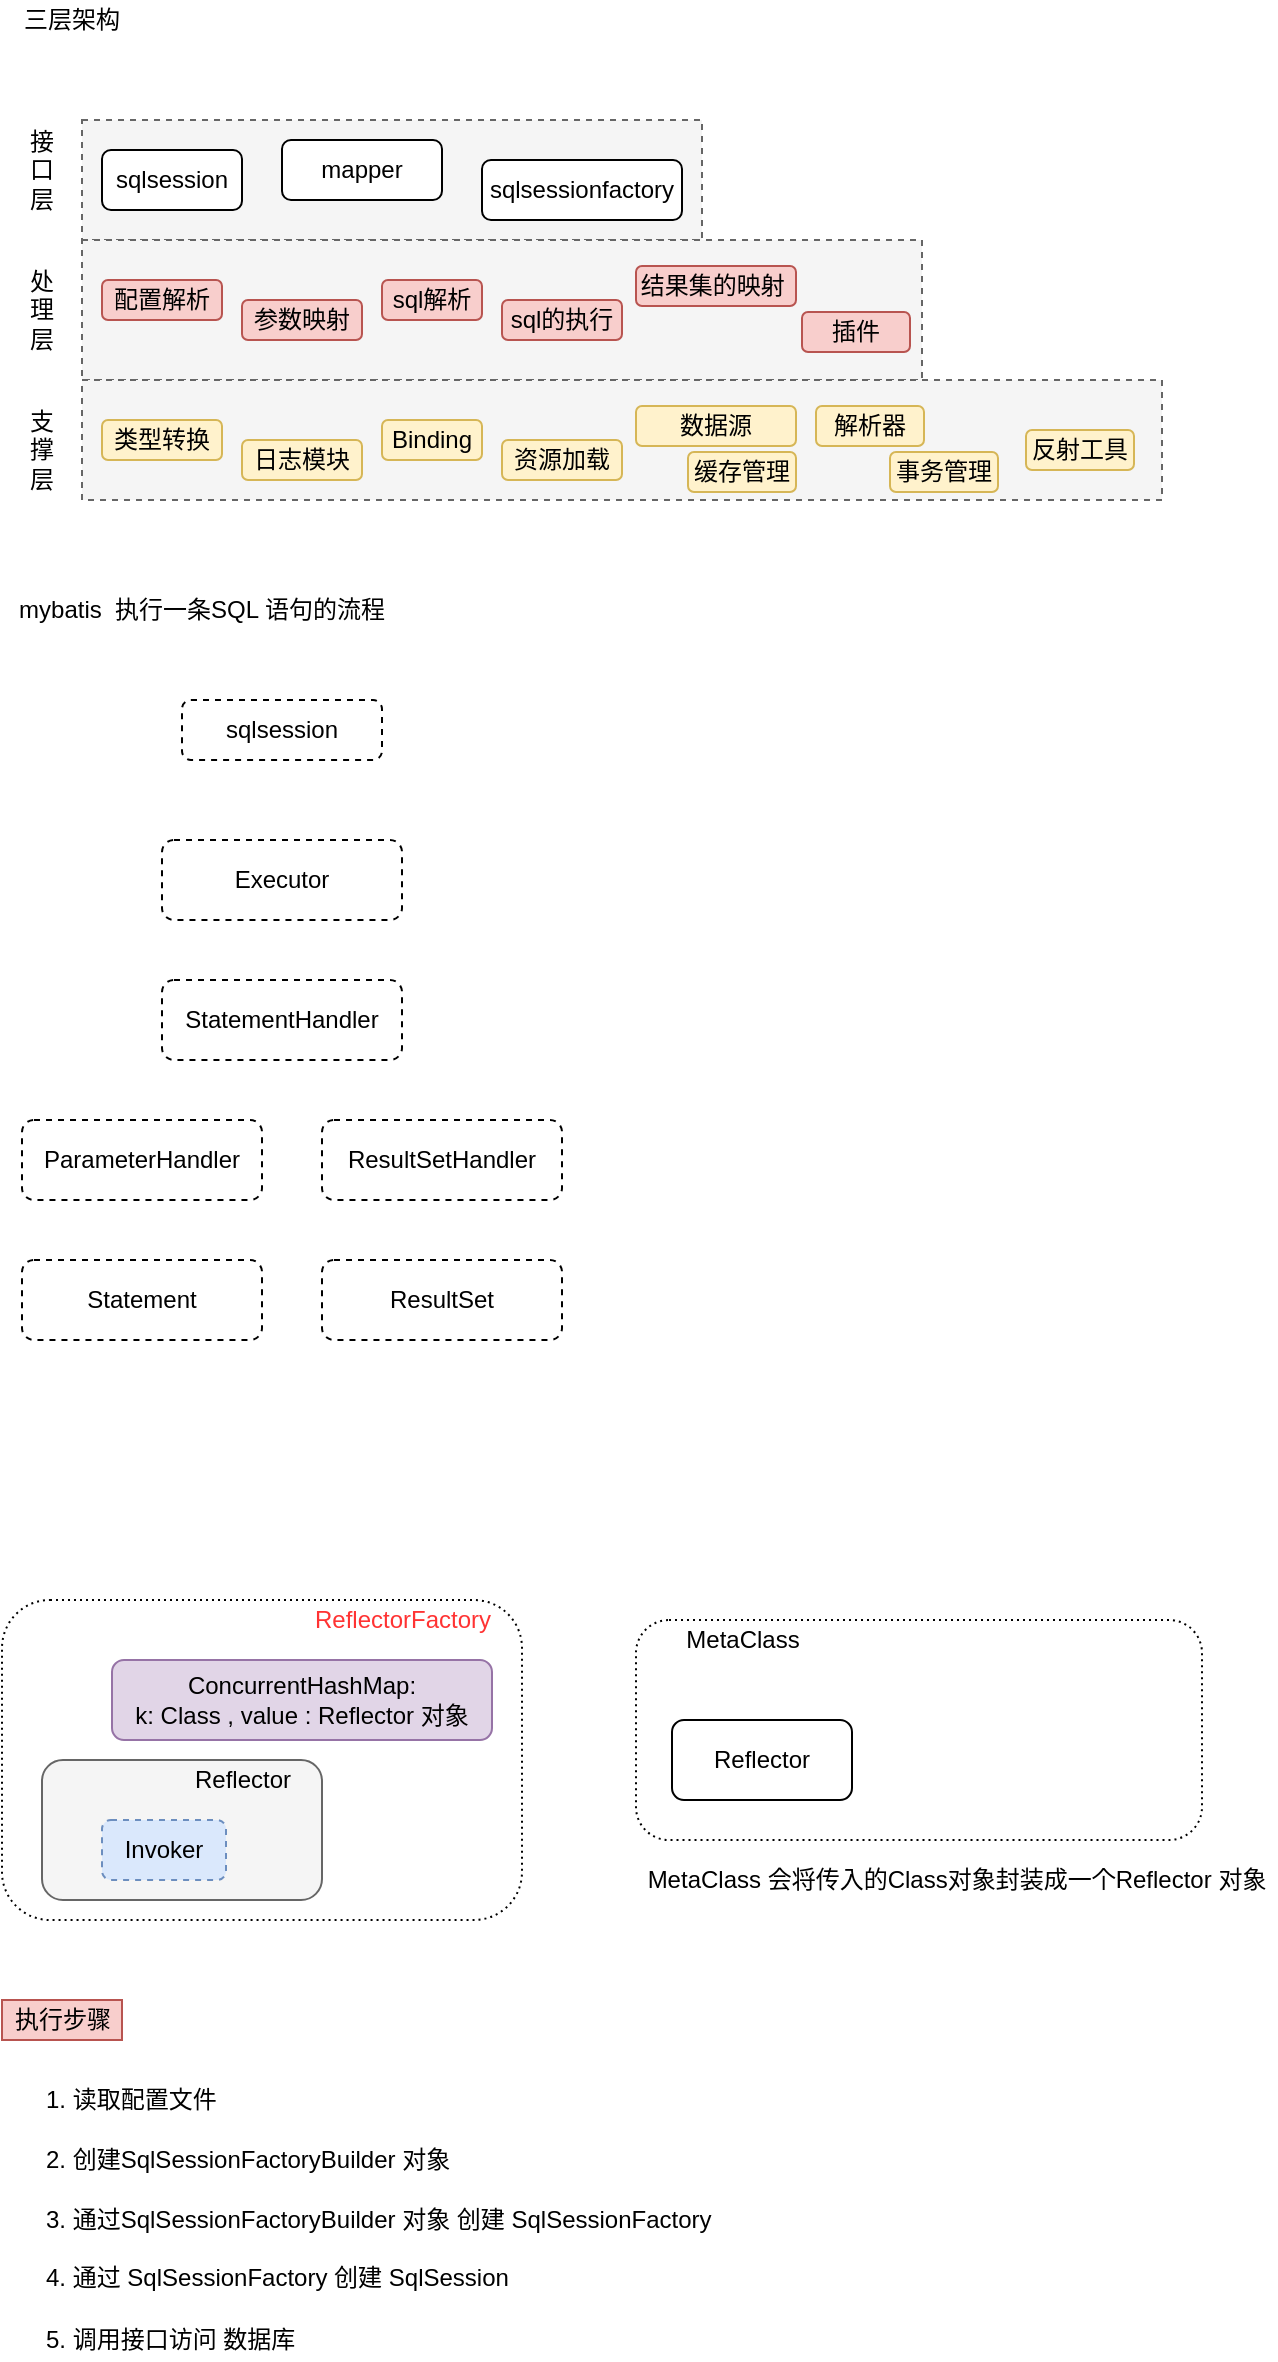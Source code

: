 <mxfile version="14.7.5" type="github" pages="2">
  <diagram id="_C_IYXRYWDwCl6F7tw9B" name="第 1 页">
    <mxGraphModel dx="866" dy="522" grid="1" gridSize="10" guides="1" tooltips="1" connect="1" arrows="1" fold="1" page="1" pageScale="1" pageWidth="827" pageHeight="1169" math="0" shadow="0">
      <root>
        <mxCell id="0" />
        <mxCell id="1" parent="0" />
        <mxCell id="7rxP7pzXrHZdhUXxClqP-44" value="" style="rounded=1;whiteSpace=wrap;html=1;dashed=1;dashPattern=1 2;" parent="1" vertex="1">
          <mxGeometry x="40" y="840" width="260" height="160" as="geometry" />
        </mxCell>
        <mxCell id="7rxP7pzXrHZdhUXxClqP-1" value="三层架构" style="text;html=1;strokeColor=none;fillColor=none;align=center;verticalAlign=middle;whiteSpace=wrap;rounded=0;" parent="1" vertex="1">
          <mxGeometry x="40" y="40" width="70" height="20" as="geometry" />
        </mxCell>
        <mxCell id="7rxP7pzXrHZdhUXxClqP-2" value="" style="rounded=0;whiteSpace=wrap;html=1;dashed=1;fillColor=#f5f5f5;strokeColor=#666666;fontColor=#333333;" parent="1" vertex="1">
          <mxGeometry x="80" y="100" width="310" height="60" as="geometry" />
        </mxCell>
        <mxCell id="7rxP7pzXrHZdhUXxClqP-3" value="sqlsession" style="rounded=1;whiteSpace=wrap;html=1;" parent="1" vertex="1">
          <mxGeometry x="90" y="115" width="70" height="30" as="geometry" />
        </mxCell>
        <mxCell id="7rxP7pzXrHZdhUXxClqP-5" value="接口层" style="text;html=1;strokeColor=none;fillColor=none;align=center;verticalAlign=middle;whiteSpace=wrap;rounded=0;" parent="1" vertex="1">
          <mxGeometry x="50" y="100" width="20" height="50" as="geometry" />
        </mxCell>
        <mxCell id="7rxP7pzXrHZdhUXxClqP-6" value="mapper" style="rounded=1;whiteSpace=wrap;html=1;" parent="1" vertex="1">
          <mxGeometry x="180" y="110" width="80" height="30" as="geometry" />
        </mxCell>
        <mxCell id="7rxP7pzXrHZdhUXxClqP-7" value="sqlsessionfactory" style="rounded=1;whiteSpace=wrap;html=1;" parent="1" vertex="1">
          <mxGeometry x="280" y="120" width="100" height="30" as="geometry" />
        </mxCell>
        <mxCell id="7rxP7pzXrHZdhUXxClqP-8" value="" style="rounded=0;whiteSpace=wrap;html=1;dashed=1;fillColor=#f5f5f5;strokeColor=#666666;fontColor=#333333;" parent="1" vertex="1">
          <mxGeometry x="80" y="160" width="420" height="70" as="geometry" />
        </mxCell>
        <mxCell id="7rxP7pzXrHZdhUXxClqP-9" value="配置解析" style="rounded=1;whiteSpace=wrap;html=1;fillColor=#f8cecc;strokeColor=#b85450;" parent="1" vertex="1">
          <mxGeometry x="90" y="180" width="60" height="20" as="geometry" />
        </mxCell>
        <mxCell id="7rxP7pzXrHZdhUXxClqP-10" value="参数映射" style="rounded=1;whiteSpace=wrap;html=1;fillColor=#f8cecc;strokeColor=#b85450;" parent="1" vertex="1">
          <mxGeometry x="160" y="190" width="60" height="20" as="geometry" />
        </mxCell>
        <mxCell id="7rxP7pzXrHZdhUXxClqP-11" value="sql解析" style="rounded=1;whiteSpace=wrap;html=1;fillColor=#f8cecc;strokeColor=#b85450;" parent="1" vertex="1">
          <mxGeometry x="230" y="180" width="50" height="20" as="geometry" />
        </mxCell>
        <mxCell id="7rxP7pzXrHZdhUXxClqP-12" value="处理层" style="text;html=1;strokeColor=none;fillColor=none;align=center;verticalAlign=middle;whiteSpace=wrap;rounded=0;" parent="1" vertex="1">
          <mxGeometry x="50" y="170" width="20" height="50" as="geometry" />
        </mxCell>
        <mxCell id="7rxP7pzXrHZdhUXxClqP-13" value="sql的执行" style="rounded=1;whiteSpace=wrap;html=1;fillColor=#f8cecc;strokeColor=#b85450;" parent="1" vertex="1">
          <mxGeometry x="290" y="190" width="60" height="20" as="geometry" />
        </mxCell>
        <mxCell id="7rxP7pzXrHZdhUXxClqP-14" value="结果集的映射&amp;nbsp;" style="rounded=1;whiteSpace=wrap;html=1;fillColor=#f8cecc;strokeColor=#b85450;" parent="1" vertex="1">
          <mxGeometry x="357" y="173" width="80" height="20" as="geometry" />
        </mxCell>
        <mxCell id="7rxP7pzXrHZdhUXxClqP-15" value="插件" style="rounded=1;whiteSpace=wrap;html=1;fillColor=#f8cecc;strokeColor=#b85450;" parent="1" vertex="1">
          <mxGeometry x="440" y="196" width="54" height="20" as="geometry" />
        </mxCell>
        <mxCell id="7rxP7pzXrHZdhUXxClqP-18" value="" style="rounded=0;whiteSpace=wrap;html=1;dashed=1;fillColor=#f5f5f5;strokeColor=#666666;fontColor=#333333;" parent="1" vertex="1">
          <mxGeometry x="80" y="230" width="540" height="60" as="geometry" />
        </mxCell>
        <mxCell id="7rxP7pzXrHZdhUXxClqP-19" value="类型转换" style="rounded=1;whiteSpace=wrap;html=1;fillColor=#fff2cc;strokeColor=#d6b656;" parent="1" vertex="1">
          <mxGeometry x="90" y="250" width="60" height="20" as="geometry" />
        </mxCell>
        <mxCell id="7rxP7pzXrHZdhUXxClqP-20" value="日志模块" style="rounded=1;whiteSpace=wrap;html=1;fillColor=#fff2cc;strokeColor=#d6b656;" parent="1" vertex="1">
          <mxGeometry x="160" y="260" width="60" height="20" as="geometry" />
        </mxCell>
        <mxCell id="7rxP7pzXrHZdhUXxClqP-21" value="Binding" style="rounded=1;whiteSpace=wrap;html=1;fillColor=#fff2cc;strokeColor=#d6b656;" parent="1" vertex="1">
          <mxGeometry x="230" y="250" width="50" height="20" as="geometry" />
        </mxCell>
        <mxCell id="7rxP7pzXrHZdhUXxClqP-22" value="支撑层" style="text;html=1;strokeColor=none;fillColor=none;align=center;verticalAlign=middle;whiteSpace=wrap;rounded=0;" parent="1" vertex="1">
          <mxGeometry x="50" y="240" width="20" height="50" as="geometry" />
        </mxCell>
        <mxCell id="7rxP7pzXrHZdhUXxClqP-23" value="资源加载" style="rounded=1;whiteSpace=wrap;html=1;fillColor=#fff2cc;strokeColor=#d6b656;" parent="1" vertex="1">
          <mxGeometry x="290" y="260" width="60" height="20" as="geometry" />
        </mxCell>
        <mxCell id="7rxP7pzXrHZdhUXxClqP-24" value="数据源" style="rounded=1;whiteSpace=wrap;html=1;fillColor=#fff2cc;strokeColor=#d6b656;" parent="1" vertex="1">
          <mxGeometry x="357" y="243" width="80" height="20" as="geometry" />
        </mxCell>
        <mxCell id="7rxP7pzXrHZdhUXxClqP-25" value="缓存管理" style="rounded=1;whiteSpace=wrap;html=1;fillColor=#fff2cc;strokeColor=#d6b656;" parent="1" vertex="1">
          <mxGeometry x="383" y="266" width="54" height="20" as="geometry" />
        </mxCell>
        <mxCell id="7rxP7pzXrHZdhUXxClqP-26" value="解析器" style="rounded=1;whiteSpace=wrap;html=1;fillColor=#fff2cc;strokeColor=#d6b656;" parent="1" vertex="1">
          <mxGeometry x="447" y="243" width="54" height="20" as="geometry" />
        </mxCell>
        <mxCell id="7rxP7pzXrHZdhUXxClqP-27" value="事务管理" style="rounded=1;whiteSpace=wrap;html=1;fillColor=#fff2cc;strokeColor=#d6b656;" parent="1" vertex="1">
          <mxGeometry x="484" y="266" width="54" height="20" as="geometry" />
        </mxCell>
        <mxCell id="7rxP7pzXrHZdhUXxClqP-28" value="反射工具" style="rounded=1;whiteSpace=wrap;html=1;fillColor=#fff2cc;strokeColor=#d6b656;" parent="1" vertex="1">
          <mxGeometry x="552" y="255" width="54" height="20" as="geometry" />
        </mxCell>
        <mxCell id="7rxP7pzXrHZdhUXxClqP-29" value="mybatis&amp;nbsp; 执行一条SQL 语句的流程" style="text;html=1;strokeColor=none;fillColor=none;align=center;verticalAlign=middle;whiteSpace=wrap;rounded=0;dashed=1;" parent="1" vertex="1">
          <mxGeometry x="40" y="330" width="200" height="30" as="geometry" />
        </mxCell>
        <mxCell id="7rxP7pzXrHZdhUXxClqP-30" value="sqlsession" style="rounded=1;whiteSpace=wrap;html=1;dashed=1;" parent="1" vertex="1">
          <mxGeometry x="130" y="390" width="100" height="30" as="geometry" />
        </mxCell>
        <mxCell id="7rxP7pzXrHZdhUXxClqP-32" value="Executor" style="rounded=1;whiteSpace=wrap;html=1;dashed=1;" parent="1" vertex="1">
          <mxGeometry x="120" y="460" width="120" height="40" as="geometry" />
        </mxCell>
        <mxCell id="7rxP7pzXrHZdhUXxClqP-33" value="StatementHandler" style="rounded=1;whiteSpace=wrap;html=1;dashed=1;" parent="1" vertex="1">
          <mxGeometry x="120" y="530" width="120" height="40" as="geometry" />
        </mxCell>
        <mxCell id="7rxP7pzXrHZdhUXxClqP-34" value="ParameterHandler" style="rounded=1;whiteSpace=wrap;html=1;dashed=1;" parent="1" vertex="1">
          <mxGeometry x="50" y="600" width="120" height="40" as="geometry" />
        </mxCell>
        <mxCell id="7rxP7pzXrHZdhUXxClqP-35" value="Statement" style="rounded=1;whiteSpace=wrap;html=1;dashed=1;" parent="1" vertex="1">
          <mxGeometry x="50" y="670" width="120" height="40" as="geometry" />
        </mxCell>
        <mxCell id="7rxP7pzXrHZdhUXxClqP-36" value="ResultSetHandler" style="rounded=1;whiteSpace=wrap;html=1;dashed=1;" parent="1" vertex="1">
          <mxGeometry x="200" y="600" width="120" height="40" as="geometry" />
        </mxCell>
        <mxCell id="7rxP7pzXrHZdhUXxClqP-37" value="ResultSet" style="rounded=1;whiteSpace=wrap;html=1;dashed=1;" parent="1" vertex="1">
          <mxGeometry x="200" y="670" width="120" height="40" as="geometry" />
        </mxCell>
        <mxCell id="7rxP7pzXrHZdhUXxClqP-41" value="" style="rounded=1;whiteSpace=wrap;html=1;fillColor=#f5f5f5;strokeColor=#666666;fontColor=#333333;" parent="1" vertex="1">
          <mxGeometry x="60" y="920" width="140" height="70" as="geometry" />
        </mxCell>
        <mxCell id="7rxP7pzXrHZdhUXxClqP-42" value="Reflector" style="text;html=1;align=center;verticalAlign=middle;resizable=0;points=[];autosize=1;strokeColor=none;" parent="1" vertex="1">
          <mxGeometry x="130" y="920" width="60" height="20" as="geometry" />
        </mxCell>
        <mxCell id="7rxP7pzXrHZdhUXxClqP-43" value="Invoker" style="rounded=1;whiteSpace=wrap;html=1;dashed=1;fillColor=#dae8fc;strokeColor=#6c8ebf;" parent="1" vertex="1">
          <mxGeometry x="90" y="950" width="62" height="30" as="geometry" />
        </mxCell>
        <mxCell id="7rxP7pzXrHZdhUXxClqP-45" value="&lt;font color=&quot;#ff3333&quot;&gt;ReflectorFactory&lt;/font&gt;" style="text;html=1;align=center;verticalAlign=middle;resizable=0;points=[];autosize=1;strokeColor=none;" parent="1" vertex="1">
          <mxGeometry x="190" y="840" width="100" height="20" as="geometry" />
        </mxCell>
        <mxCell id="7rxP7pzXrHZdhUXxClqP-46" value="ConcurrentHashMap: &lt;br&gt;k: Class , value : Reflector 对象" style="rounded=1;whiteSpace=wrap;html=1;fillColor=#e1d5e7;strokeColor=#9673a6;" parent="1" vertex="1">
          <mxGeometry x="95" y="870" width="190" height="40" as="geometry" />
        </mxCell>
        <mxCell id="7rxP7pzXrHZdhUXxClqP-47" value="" style="rounded=1;whiteSpace=wrap;html=1;dashed=1;dashPattern=1 2;" parent="1" vertex="1">
          <mxGeometry x="357" y="850" width="283" height="110" as="geometry" />
        </mxCell>
        <mxCell id="7rxP7pzXrHZdhUXxClqP-48" value="MetaClass&lt;br&gt;" style="text;html=1;align=center;verticalAlign=middle;resizable=0;points=[];autosize=1;strokeColor=none;" parent="1" vertex="1">
          <mxGeometry x="375" y="850" width="70" height="20" as="geometry" />
        </mxCell>
        <mxCell id="7rxP7pzXrHZdhUXxClqP-49" value="Reflector" style="rounded=1;whiteSpace=wrap;html=1;" parent="1" vertex="1">
          <mxGeometry x="375" y="900" width="90" height="40" as="geometry" />
        </mxCell>
        <mxCell id="7rxP7pzXrHZdhUXxClqP-50" value="MetaClass 会将传入的Class对象封装成一个Reflector 对象" style="text;html=1;align=center;verticalAlign=middle;resizable=0;points=[];autosize=1;strokeColor=none;" parent="1" vertex="1">
          <mxGeometry x="357" y="970" width="320" height="20" as="geometry" />
        </mxCell>
        <mxCell id="FBKagqanlniehu2E-l5q-1" value="执行步骤" style="text;html=1;align=center;verticalAlign=middle;resizable=0;points=[];autosize=1;strokeColor=#b85450;fillColor=#f8cecc;" vertex="1" parent="1">
          <mxGeometry x="40" y="1040" width="60" height="20" as="geometry" />
        </mxCell>
        <mxCell id="FBKagqanlniehu2E-l5q-2" value="1. 读取配置文件" style="text;html=1;strokeColor=none;fillColor=none;align=left;verticalAlign=middle;whiteSpace=wrap;rounded=0;" vertex="1" parent="1">
          <mxGeometry x="60" y="1080" width="340" height="20" as="geometry" />
        </mxCell>
        <mxCell id="FBKagqanlniehu2E-l5q-3" value="2. 创建SqlSessionFactoryBuilder 对象" style="text;html=1;strokeColor=none;fillColor=none;align=left;verticalAlign=middle;whiteSpace=wrap;rounded=0;" vertex="1" parent="1">
          <mxGeometry x="60" y="1110" width="340" height="20" as="geometry" />
        </mxCell>
        <mxCell id="FBKagqanlniehu2E-l5q-4" value="3. 通过SqlSessionFactoryBuilder 对象 创建 SqlSessionFactory" style="text;html=1;strokeColor=none;fillColor=none;align=left;verticalAlign=middle;whiteSpace=wrap;rounded=0;" vertex="1" parent="1">
          <mxGeometry x="60" y="1140" width="340" height="20" as="geometry" />
        </mxCell>
        <mxCell id="FBKagqanlniehu2E-l5q-5" value="4. 通过 SqlSessionFactory 创建 SqlSession" style="text;html=1;strokeColor=none;fillColor=none;align=left;verticalAlign=middle;whiteSpace=wrap;rounded=0;" vertex="1" parent="1">
          <mxGeometry x="60" y="1169" width="340" height="20" as="geometry" />
        </mxCell>
        <mxCell id="FBKagqanlniehu2E-l5q-6" value="5. 调用接口访问 数据库" style="text;html=1;strokeColor=none;fillColor=none;align=left;verticalAlign=middle;whiteSpace=wrap;rounded=0;" vertex="1" parent="1">
          <mxGeometry x="60" y="1200" width="340" height="20" as="geometry" />
        </mxCell>
      </root>
    </mxGraphModel>
  </diagram>
  <diagram id="4QHsV8S6tt5BdKvtC0Y2" name="执行流程">
    <mxGraphModel dx="1422" dy="834" grid="1" gridSize="10" guides="1" tooltips="1" connect="1" arrows="1" fold="1" page="1" pageScale="1" pageWidth="827" pageHeight="1169" math="0" shadow="0">
      <root>
        <mxCell id="ARLmOl4ktkuHFDdU4ZW2-0" />
        <mxCell id="ARLmOl4ktkuHFDdU4ZW2-1" parent="ARLmOl4ktkuHFDdU4ZW2-0" />
        <mxCell id="FtkUFHBReNDvAZ_2gTk3-8" style="edgeStyle=orthogonalEdgeStyle;rounded=0;orthogonalLoop=1;jettySize=auto;html=1;exitX=1;exitY=0.5;exitDx=0;exitDy=0;" edge="1" parent="ARLmOl4ktkuHFDdU4ZW2-1" source="FtkUFHBReNDvAZ_2gTk3-7">
          <mxGeometry relative="1" as="geometry">
            <mxPoint x="480" y="205" as="targetPoint" />
          </mxGeometry>
        </mxCell>
        <mxCell id="ARLmOl4ktkuHFDdU4ZW2-3" value="mybatis&amp;nbsp;" style="text;html=1;align=center;verticalAlign=middle;resizable=0;points=[];autosize=1;strokeColor=#b85450;fillColor=#f8cecc;" vertex="1" parent="ARLmOl4ktkuHFDdU4ZW2-1">
          <mxGeometry x="43" y="41" width="55" height="18" as="geometry" />
        </mxCell>
        <mxCell id="FtkUFHBReNDvAZ_2gTk3-1" style="edgeStyle=orthogonalEdgeStyle;rounded=0;orthogonalLoop=1;jettySize=auto;html=1;exitX=1;exitY=0.5;exitDx=0;exitDy=0;entryX=0;entryY=0.5;entryDx=0;entryDy=0;" edge="1" parent="ARLmOl4ktkuHFDdU4ZW2-1" source="FtkUFHBReNDvAZ_2gTk3-0" target="FtkUFHBReNDvAZ_2gTk3-2">
          <mxGeometry relative="1" as="geometry">
            <mxPoint x="370" y="120" as="targetPoint" />
            <Array as="points" />
          </mxGeometry>
        </mxCell>
        <mxCell id="FtkUFHBReNDvAZ_2gTk3-0" value="mybatis-config.xml 文件" style="rounded=1;whiteSpace=wrap;html=1;align=center;fillColor=#dae8fc;strokeColor=#6c8ebf;" vertex="1" parent="ARLmOl4ktkuHFDdU4ZW2-1">
          <mxGeometry x="110" y="105" width="150" height="30" as="geometry" />
        </mxCell>
        <mxCell id="FtkUFHBReNDvAZ_2gTk3-9" style="edgeStyle=elbowEdgeStyle;rounded=1;orthogonalLoop=1;jettySize=auto;html=1;exitX=0.5;exitY=1;exitDx=0;exitDy=0;elbow=vertical;" edge="1" parent="ARLmOl4ktkuHFDdU4ZW2-1" source="FtkUFHBReNDvAZ_2gTk3-2">
          <mxGeometry relative="1" as="geometry">
            <mxPoint x="440" y="205" as="targetPoint" />
          </mxGeometry>
        </mxCell>
        <mxCell id="FtkUFHBReNDvAZ_2gTk3-2" value="InputStream" style="rounded=1;whiteSpace=wrap;html=1;align=center;" vertex="1" parent="ARLmOl4ktkuHFDdU4ZW2-1">
          <mxGeometry x="490" y="108.75" width="100" height="22.5" as="geometry" />
        </mxCell>
        <mxCell id="FtkUFHBReNDvAZ_2gTk3-3" value="Resources.getResourceAsStream()" style="text;html=1;align=center;verticalAlign=middle;resizable=0;points=[];autosize=1;strokeColor=none;" vertex="1" parent="ARLmOl4ktkuHFDdU4ZW2-1">
          <mxGeometry x="270" y="95" width="200" height="20" as="geometry" />
        </mxCell>
        <mxCell id="FtkUFHBReNDvAZ_2gTk3-11" style="edgeStyle=elbowEdgeStyle;rounded=1;orthogonalLoop=1;jettySize=auto;elbow=vertical;html=1;exitX=1;exitY=0.5;exitDx=0;exitDy=0;" edge="1" parent="ARLmOl4ktkuHFDdU4ZW2-1" source="FtkUFHBReNDvAZ_2gTk3-5">
          <mxGeometry relative="1" as="geometry">
            <mxPoint x="680" y="205" as="targetPoint" />
          </mxGeometry>
        </mxCell>
        <mxCell id="FtkUFHBReNDvAZ_2gTk3-14" style="edgeStyle=elbowEdgeStyle;rounded=1;orthogonalLoop=1;jettySize=auto;elbow=vertical;html=1;exitX=0.5;exitY=1;exitDx=0;exitDy=0;dashed=1;entryX=0.436;entryY=-0.133;entryDx=0;entryDy=0;entryPerimeter=0;" edge="1" parent="ARLmOl4ktkuHFDdU4ZW2-1" source="FtkUFHBReNDvAZ_2gTk3-5" target="FtkUFHBReNDvAZ_2gTk3-16">
          <mxGeometry relative="1" as="geometry">
            <mxPoint x="544" y="265" as="targetPoint" />
          </mxGeometry>
        </mxCell>
        <mxCell id="FtkUFHBReNDvAZ_2gTk3-5" value="调用build() 方法" style="rounded=1;whiteSpace=wrap;html=1;align=center;fillColor=#b0e3e6;strokeColor=#0e8088;" vertex="1" parent="ARLmOl4ktkuHFDdU4ZW2-1">
          <mxGeometry x="484" y="187.5" width="120" height="35" as="geometry" />
        </mxCell>
        <mxCell id="FtkUFHBReNDvAZ_2gTk3-10" value="build(InputStream in)" style="text;html=1;align=center;verticalAlign=middle;resizable=0;points=[];autosize=1;strokeColor=none;" vertex="1" parent="ARLmOl4ktkuHFDdU4ZW2-1">
          <mxGeometry x="385" y="145" width="130" height="20" as="geometry" />
        </mxCell>
        <mxCell id="FtkUFHBReNDvAZ_2gTk3-12" value="SqlSessionFactory 对象实例&amp;nbsp;" style="rounded=1;whiteSpace=wrap;html=1;align=center;fillColor=#f8cecc;strokeColor=#b85450;" vertex="1" parent="ARLmOl4ktkuHFDdU4ZW2-1">
          <mxGeometry x="680" y="185" width="160" height="35" as="geometry" />
        </mxCell>
        <mxCell id="FtkUFHBReNDvAZ_2gTk3-13" value="返回" style="text;html=1;align=center;verticalAlign=middle;resizable=0;points=[];autosize=1;strokeColor=none;" vertex="1" parent="ARLmOl4ktkuHFDdU4ZW2-1">
          <mxGeometry x="620" y="185" width="40" height="20" as="geometry" />
        </mxCell>
        <mxCell id="FtkUFHBReNDvAZ_2gTk3-15" value="内部逻辑" style="text;html=1;align=center;verticalAlign=middle;resizable=0;points=[];autosize=1;strokeColor=none;" vertex="1" parent="ARLmOl4ktkuHFDdU4ZW2-1">
          <mxGeometry x="550" y="235" width="60" height="20" as="geometry" />
        </mxCell>
        <mxCell id="FtkUFHBReNDvAZ_2gTk3-17" style="edgeStyle=elbowEdgeStyle;rounded=1;orthogonalLoop=1;jettySize=auto;elbow=vertical;html=1;exitX=0.5;exitY=1;exitDx=0;exitDy=0;entryX=0.5;entryY=0;entryDx=0;entryDy=0;" edge="1" parent="ARLmOl4ktkuHFDdU4ZW2-1" source="FtkUFHBReNDvAZ_2gTk3-16" target="FtkUFHBReNDvAZ_2gTk3-18">
          <mxGeometry relative="1" as="geometry">
            <mxPoint x="558" y="395" as="targetPoint" />
          </mxGeometry>
        </mxCell>
        <mxCell id="FtkUFHBReNDvAZ_2gTk3-16" value="创建XMLConfigBuidler 对象 - parser" style="rounded=1;whiteSpace=wrap;html=1;align=center;" vertex="1" parent="ARLmOl4ktkuHFDdU4ZW2-1">
          <mxGeometry x="456" y="315" width="204" height="30" as="geometry" />
        </mxCell>
        <mxCell id="FtkUFHBReNDvAZ_2gTk3-22" style="edgeStyle=elbowEdgeStyle;rounded=1;orthogonalLoop=1;jettySize=auto;elbow=vertical;html=1;dashed=1;" edge="1" parent="ARLmOl4ktkuHFDdU4ZW2-1" source="FtkUFHBReNDvAZ_2gTk3-18">
          <mxGeometry relative="1" as="geometry">
            <mxPoint x="770" y="450" as="targetPoint" />
          </mxGeometry>
        </mxCell>
        <mxCell id="FtkUFHBReNDvAZ_2gTk3-76" style="edgeStyle=elbowEdgeStyle;rounded=0;orthogonalLoop=1;jettySize=auto;elbow=vertical;html=1;exitX=0.25;exitY=1;exitDx=0;exitDy=0;fontColor=#000000;" edge="1" parent="ARLmOl4ktkuHFDdU4ZW2-1" source="FtkUFHBReNDvAZ_2gTk3-18">
          <mxGeometry relative="1" as="geometry">
            <mxPoint x="507" y="520" as="targetPoint" />
          </mxGeometry>
        </mxCell>
        <mxCell id="FtkUFHBReNDvAZ_2gTk3-18" value="build(parser.parse())" style="rounded=1;whiteSpace=wrap;html=1;align=center;fillColor=#e1d5e7;strokeColor=#9673a6;" vertex="1" parent="ARLmOl4ktkuHFDdU4ZW2-1">
          <mxGeometry x="456" y="435" width="204" height="30" as="geometry" />
        </mxCell>
        <mxCell id="FtkUFHBReNDvAZ_2gTk3-21" value="&lt;h1&gt;XMLConfigBuilder&lt;/h1&gt;&lt;p&gt;XMLConfigBuilder 构造方法创建了XPathParser , 用来解析 mybatis-config.xml 文件&lt;/p&gt;&lt;p&gt;XMLConfigBuilder 的父类 BaseBuilder 持有了Configuration 的引用&lt;/p&gt;&lt;p&gt;持有DefaultReflectorFactory&amp;nbsp;&lt;/p&gt;" style="text;html=1;fillColor=#f5f5f5;spacing=5;spacingTop=-20;whiteSpace=wrap;overflow=hidden;rounded=0;align=left;fontColor=#333333;dashed=1;dashPattern=1 2;strokeColor=#994C00;" vertex="1" parent="ARLmOl4ktkuHFDdU4ZW2-1">
          <mxGeometry x="670" y="255" width="270" height="150" as="geometry" />
        </mxCell>
        <mxCell id="FtkUFHBReNDvAZ_2gTk3-23" value="parse() 方法" style="text;html=1;align=center;verticalAlign=middle;resizable=0;points=[];autosize=1;strokeColor=none;" vertex="1" parent="ARLmOl4ktkuHFDdU4ZW2-1">
          <mxGeometry x="670" y="425" width="80" height="20" as="geometry" />
        </mxCell>
        <mxCell id="FtkUFHBReNDvAZ_2gTk3-25" style="edgeStyle=elbowEdgeStyle;rounded=1;orthogonalLoop=1;jettySize=auto;elbow=vertical;html=1;" edge="1" parent="ARLmOl4ktkuHFDdU4ZW2-1" source="FtkUFHBReNDvAZ_2gTk3-24">
          <mxGeometry relative="1" as="geometry">
            <mxPoint x="915" y="535" as="targetPoint" />
          </mxGeometry>
        </mxCell>
        <mxCell id="FtkUFHBReNDvAZ_2gTk3-24" value="parseConfiguration(parser.evalNode(&quot;/configuration&quot;))" style="rounded=1;whiteSpace=wrap;html=1;align=left;fillColor=#fad7ac;strokeColor=#b46504;" vertex="1" parent="ARLmOl4ktkuHFDdU4ZW2-1">
          <mxGeometry x="770" y="435" width="290" height="33.75" as="geometry" />
        </mxCell>
        <mxCell id="FtkUFHBReNDvAZ_2gTk3-35" style="edgeStyle=elbowEdgeStyle;rounded=1;orthogonalLoop=1;jettySize=auto;elbow=vertical;html=1;" edge="1" parent="ARLmOl4ktkuHFDdU4ZW2-1" source="FtkUFHBReNDvAZ_2gTk3-27">
          <mxGeometry relative="1" as="geometry">
            <mxPoint x="1230" y="549.5" as="targetPoint" />
          </mxGeometry>
        </mxCell>
        <mxCell id="FtkUFHBReNDvAZ_2gTk3-37" style="edgeStyle=elbowEdgeStyle;rounded=1;orthogonalLoop=1;jettySize=auto;elbow=vertical;html=1;exitX=0.25;exitY=1;exitDx=0;exitDy=0;" edge="1" parent="ARLmOl4ktkuHFDdU4ZW2-1" source="FtkUFHBReNDvAZ_2gTk3-27">
          <mxGeometry relative="1" as="geometry">
            <mxPoint x="919" y="620" as="targetPoint" />
          </mxGeometry>
        </mxCell>
        <mxCell id="FtkUFHBReNDvAZ_2gTk3-27" value="解析各种属性 - properties| settings | typeAliases | mappers" style="rounded=1;whiteSpace=wrap;html=1;align=left;fillColor=#d0cee2;strokeColor=#56517e;" vertex="1" parent="ARLmOl4ktkuHFDdU4ZW2-1">
          <mxGeometry x="840" y="534" width="315" height="31" as="geometry" />
        </mxCell>
        <mxCell id="FtkUFHBReNDvAZ_2gTk3-28" value="" style="endArrow=classic;html=1;entryX=1;entryY=1;entryDx=0;entryDy=0;exitX=0;exitY=0.5;exitDx=0;exitDy=0;dashed=1;" edge="1" parent="ARLmOl4ktkuHFDdU4ZW2-1" source="FtkUFHBReNDvAZ_2gTk3-74" target="FtkUFHBReNDvAZ_2gTk3-18">
          <mxGeometry width="50" height="50" relative="1" as="geometry">
            <mxPoint x="1110" y="1260" as="sourcePoint" />
            <mxPoint x="710" y="515" as="targetPoint" />
            <Array as="points">
              <mxPoint x="1030" y="1225" />
              <mxPoint x="836" y="1083" />
              <mxPoint x="716" y="931" />
              <mxPoint x="706" y="636" />
            </Array>
          </mxGeometry>
        </mxCell>
        <mxCell id="FtkUFHBReNDvAZ_2gTk3-29" value="返回 Configuration 对象实例" style="edgeLabel;html=1;align=center;verticalAlign=middle;resizable=0;points=[];" vertex="1" connectable="0" parent="FtkUFHBReNDvAZ_2gTk3-28">
          <mxGeometry x="0.208" y="-1" relative="1" as="geometry">
            <mxPoint x="-12" y="-113" as="offset" />
          </mxGeometry>
        </mxCell>
        <mxCell id="FtkUFHBReNDvAZ_2gTk3-36" value="Configuration 对象实例中保存" style="text;html=1;align=center;verticalAlign=middle;resizable=0;points=[];autosize=1;strokeColor=none;" vertex="1" parent="ARLmOl4ktkuHFDdU4ZW2-1">
          <mxGeometry x="1230" y="539.5" width="170" height="20" as="geometry" />
        </mxCell>
        <mxCell id="FtkUFHBReNDvAZ_2gTk3-39" style="edgeStyle=elbowEdgeStyle;rounded=1;orthogonalLoop=1;jettySize=auto;elbow=vertical;html=1;exitX=0.5;exitY=1;exitDx=0;exitDy=0;" edge="1" parent="ARLmOl4ktkuHFDdU4ZW2-1" source="FtkUFHBReNDvAZ_2gTk3-38">
          <mxGeometry relative="1" as="geometry">
            <mxPoint x="930" y="700" as="targetPoint" />
          </mxGeometry>
        </mxCell>
        <mxCell id="FtkUFHBReNDvAZ_2gTk3-38" value="解析 Mappers 标签" style="rounded=1;whiteSpace=wrap;html=1;strokeColor=#000000;align=center;" vertex="1" parent="ARLmOl4ktkuHFDdU4ZW2-1">
          <mxGeometry x="870" y="620" width="120" height="30" as="geometry" />
        </mxCell>
        <mxCell id="FtkUFHBReNDvAZ_2gTk3-45" style="edgeStyle=elbowEdgeStyle;rounded=0;orthogonalLoop=1;jettySize=auto;elbow=vertical;html=1;exitX=0.25;exitY=1;exitDx=0;exitDy=0;" edge="1" parent="ARLmOl4ktkuHFDdU4ZW2-1" source="FtkUFHBReNDvAZ_2gTk3-40" target="FtkUFHBReNDvAZ_2gTk3-46">
          <mxGeometry relative="1" as="geometry">
            <mxPoint x="953" y="770" as="targetPoint" />
          </mxGeometry>
        </mxCell>
        <mxCell id="FtkUFHBReNDvAZ_2gTk3-40" value="创建XMLMapperBuilder 实例 - 并持有 Configuration 对象引用" style="rounded=1;whiteSpace=wrap;html=1;strokeColor=#000000;align=center;" vertex="1" parent="ARLmOl4ktkuHFDdU4ZW2-1">
          <mxGeometry x="870" y="700" width="330" height="30" as="geometry" />
        </mxCell>
        <mxCell id="FtkUFHBReNDvAZ_2gTk3-41" value="在此处创建Configuration 实例" style="text;html=1;align=center;verticalAlign=middle;resizable=0;points=[];autosize=1;strokeColor=none;" vertex="1" parent="ARLmOl4ktkuHFDdU4ZW2-1">
          <mxGeometry x="473" y="350" width="170" height="20" as="geometry" />
        </mxCell>
        <mxCell id="FtkUFHBReNDvAZ_2gTk3-42" value="Configuration 传递" style="text;html=1;align=center;verticalAlign=middle;resizable=0;points=[];autosize=1;strokeColor=none;" vertex="1" parent="ARLmOl4ktkuHFDdU4ZW2-1">
          <mxGeometry x="920" y="468.75" width="110" height="20" as="geometry" />
        </mxCell>
        <mxCell id="FtkUFHBReNDvAZ_2gTk3-43" value="Configuration 传递" style="text;html=1;align=center;verticalAlign=middle;resizable=0;points=[];autosize=1;strokeColor=none;" vertex="1" parent="ARLmOl4ktkuHFDdU4ZW2-1">
          <mxGeometry x="930" y="565" width="110" height="20" as="geometry" />
        </mxCell>
        <mxCell id="FtkUFHBReNDvAZ_2gTk3-44" value="Configuration 传递" style="text;html=1;align=center;verticalAlign=middle;resizable=0;points=[];autosize=1;strokeColor=none;" vertex="1" parent="ARLmOl4ktkuHFDdU4ZW2-1">
          <mxGeometry x="940" y="650" width="110" height="20" as="geometry" />
        </mxCell>
        <mxCell id="FtkUFHBReNDvAZ_2gTk3-59" style="edgeStyle=elbowEdgeStyle;rounded=0;orthogonalLoop=1;jettySize=auto;elbow=vertical;html=1;exitX=0.75;exitY=1;exitDx=0;exitDy=0;fontColor=#000000;" edge="1" parent="ARLmOl4ktkuHFDdU4ZW2-1" source="FtkUFHBReNDvAZ_2gTk3-46">
          <mxGeometry relative="1" as="geometry">
            <mxPoint x="1010" y="850" as="targetPoint" />
          </mxGeometry>
        </mxCell>
        <mxCell id="FtkUFHBReNDvAZ_2gTk3-46" value="调用 XMLMapperBuilder 的 parse() 方法" style="rounded=1;whiteSpace=wrap;html=1;strokeColor=#000000;align=center;" vertex="1" parent="ARLmOl4ktkuHFDdU4ZW2-1">
          <mxGeometry x="837" y="770" width="231" height="30" as="geometry" />
        </mxCell>
        <mxCell id="FtkUFHBReNDvAZ_2gTk3-54" value="" style="group" vertex="1" connectable="0" parent="ARLmOl4ktkuHFDdU4ZW2-1">
          <mxGeometry x="1155" y="587.5" width="350" height="95" as="geometry" />
        </mxCell>
        <mxCell id="FtkUFHBReNDvAZ_2gTk3-53" value="" style="rounded=0;whiteSpace=wrap;html=1;strokeColor=#000000;align=left;dashed=1;" vertex="1" parent="FtkUFHBReNDvAZ_2gTk3-54">
          <mxGeometry width="350" height="95" as="geometry" />
        </mxCell>
        <mxCell id="FtkUFHBReNDvAZ_2gTk3-47" value="&lt;pre style=&quot;background-color: #2b2b2b ; color: #a9b7c6 ; font-family: &amp;#34;jetbrains mono&amp;#34; , monospace ; font-size: 9.0pt&quot;&gt;&lt;br&gt;&lt;/pre&gt;" style="text;html=1;align=center;verticalAlign=middle;resizable=0;points=[];autosize=1;strokeColor=none;" vertex="1" parent="FtkUFHBReNDvAZ_2gTk3-54">
          <mxGeometry x="128" y="14.5" width="20" height="40" as="geometry" />
        </mxCell>
        <mxCell id="FtkUFHBReNDvAZ_2gTk3-49" value="&amp;lt;mappers&amp;gt;" style="text;html=1;strokeColor=none;fillColor=none;align=center;verticalAlign=middle;whiteSpace=wrap;rounded=0;" vertex="1" parent="FtkUFHBReNDvAZ_2gTk3-54">
          <mxGeometry x="25" y="5" width="40" height="20" as="geometry" />
        </mxCell>
        <mxCell id="FtkUFHBReNDvAZ_2gTk3-50" value="&amp;lt;mapper resource=&quot;mapper/ProductMapper.xml&quot; /&amp;gt;" style="text;html=1;strokeColor=none;fillColor=none;align=center;verticalAlign=middle;whiteSpace=wrap;rounded=0;" vertex="1" parent="FtkUFHBReNDvAZ_2gTk3-54">
          <mxGeometry x="25" y="19.25" width="320" height="25.75" as="geometry" />
        </mxCell>
        <mxCell id="FtkUFHBReNDvAZ_2gTk3-51" value="&amp;lt;mapper resource=&quot;mapper/ProductMapper.xml&quot; /&amp;gt;" style="text;html=1;strokeColor=none;fillColor=none;align=center;verticalAlign=middle;whiteSpace=wrap;rounded=0;" vertex="1" parent="FtkUFHBReNDvAZ_2gTk3-54">
          <mxGeometry x="25" y="44.5" width="320" height="20.5" as="geometry" />
        </mxCell>
        <mxCell id="FtkUFHBReNDvAZ_2gTk3-52" value="&amp;lt;/mappers&amp;gt;" style="text;html=1;strokeColor=none;fillColor=none;align=center;verticalAlign=middle;whiteSpace=wrap;rounded=0;" vertex="1" parent="FtkUFHBReNDvAZ_2gTk3-54">
          <mxGeometry x="23" y="68" width="40" height="20" as="geometry" />
        </mxCell>
        <mxCell id="FtkUFHBReNDvAZ_2gTk3-55" value="&lt;font color=&quot;#ff3333&quot;&gt;for 循环遍历&lt;/font&gt;" style="text;html=1;align=center;verticalAlign=middle;resizable=0;points=[];autosize=1;strokeColor=none;fontColor=#99CCFF;" vertex="1" parent="ARLmOl4ktkuHFDdU4ZW2-1">
          <mxGeometry x="844" y="689" width="80" height="20" as="geometry" />
        </mxCell>
        <mxCell id="FtkUFHBReNDvAZ_2gTk3-56" value="&lt;font color=&quot;#000000&quot;&gt;每一个Mapper 标签&amp;nbsp; 对应一个XMLBuilder 进行解析&lt;/font&gt;" style="text;html=1;align=center;verticalAlign=middle;resizable=0;points=[];autosize=1;strokeColor=none;fontColor=#99CCFF;" vertex="1" parent="ARLmOl4ktkuHFDdU4ZW2-1">
          <mxGeometry x="1205" y="705" width="290" height="20" as="geometry" />
        </mxCell>
        <mxCell id="FtkUFHBReNDvAZ_2gTk3-57" value="解析对应的Mapper 文件 ： 如 mapper/ProductMapper.xml" style="text;html=1;align=center;verticalAlign=middle;resizable=0;points=[];autosize=1;strokeColor=none;" vertex="1" parent="ARLmOl4ktkuHFDdU4ZW2-1">
          <mxGeometry x="1090" y="775" width="320" height="20" as="geometry" />
        </mxCell>
        <mxCell id="FtkUFHBReNDvAZ_2gTk3-61" style="edgeStyle=elbowEdgeStyle;rounded=0;orthogonalLoop=1;jettySize=auto;elbow=vertical;html=1;exitX=0.25;exitY=1;exitDx=0;exitDy=0;fontColor=#000000;" edge="1" parent="ARLmOl4ktkuHFDdU4ZW2-1" source="FtkUFHBReNDvAZ_2gTk3-60">
          <mxGeometry relative="1" as="geometry">
            <mxPoint x="1014" y="930" as="targetPoint" />
          </mxGeometry>
        </mxCell>
        <mxCell id="FtkUFHBReNDvAZ_2gTk3-60" value="解析 Mapper 文件 的 对应节点 ： cache | mapper/resultMap | mapper/sql | (select | insert | update | delete)" style="rounded=1;whiteSpace=wrap;html=1;strokeColor=#d6b656;align=center;fillColor=#fff2cc;" vertex="1" parent="ARLmOl4ktkuHFDdU4ZW2-1">
          <mxGeometry x="865" y="850" width="595" height="30" as="geometry" />
        </mxCell>
        <mxCell id="FtkUFHBReNDvAZ_2gTk3-64" style="edgeStyle=elbowEdgeStyle;rounded=0;orthogonalLoop=1;jettySize=auto;elbow=vertical;html=1;exitX=0.5;exitY=1;exitDx=0;exitDy=0;fontColor=#000000;" edge="1" parent="ARLmOl4ktkuHFDdU4ZW2-1" source="FtkUFHBReNDvAZ_2gTk3-62">
          <mxGeometry relative="1" as="geometry">
            <mxPoint x="1088" y="1010" as="targetPoint" />
          </mxGeometry>
        </mxCell>
        <mxCell id="FtkUFHBReNDvAZ_2gTk3-62" value="创建 XMLStatementBuidler 对象实例 ， 并调用其 parseStatementNode() 方法" style="rounded=1;whiteSpace=wrap;html=1;fontColor=#000000;strokeColor=#000000;align=center;" vertex="1" parent="ARLmOl4ktkuHFDdU4ZW2-1">
          <mxGeometry x="865" y="930" width="445" height="30" as="geometry" />
        </mxCell>
        <mxCell id="FtkUFHBReNDvAZ_2gTk3-63" value="&lt;font color=&quot;#ff3333&quot;&gt;for 循环遍历&lt;/font&gt;" style="text;html=1;align=center;verticalAlign=middle;resizable=0;points=[];autosize=1;strokeColor=none;fontColor=#99CCFF;" vertex="1" parent="ARLmOl4ktkuHFDdU4ZW2-1">
          <mxGeometry x="844" y="918" width="80" height="20" as="geometry" />
        </mxCell>
        <mxCell id="FtkUFHBReNDvAZ_2gTk3-66" style="edgeStyle=elbowEdgeStyle;rounded=0;orthogonalLoop=1;jettySize=auto;elbow=vertical;html=1;exitX=0.5;exitY=1;exitDx=0;exitDy=0;fontColor=#000000;" edge="1" parent="ARLmOl4ktkuHFDdU4ZW2-1" source="FtkUFHBReNDvAZ_2gTk3-65">
          <mxGeometry relative="1" as="geometry">
            <mxPoint x="1088" y="1070" as="targetPoint" />
          </mxGeometry>
        </mxCell>
        <mxCell id="FtkUFHBReNDvAZ_2gTk3-65" value="构建 MappedStatement 对象实例" style="rounded=1;whiteSpace=wrap;html=1;fontColor=#000000;strokeColor=#000000;align=center;" vertex="1" parent="ARLmOl4ktkuHFDdU4ZW2-1">
          <mxGeometry x="981.5" y="1010" width="212" height="30" as="geometry" />
        </mxCell>
        <mxCell id="FtkUFHBReNDvAZ_2gTk3-70" style="edgeStyle=elbowEdgeStyle;rounded=0;orthogonalLoop=1;jettySize=auto;elbow=vertical;html=1;fontColor=#000000;" edge="1" parent="ARLmOl4ktkuHFDdU4ZW2-1" source="FtkUFHBReNDvAZ_2gTk3-67">
          <mxGeometry relative="1" as="geometry">
            <mxPoint x="1192.5" y="1140" as="targetPoint" />
          </mxGeometry>
        </mxCell>
        <mxCell id="FtkUFHBReNDvAZ_2gTk3-67" value="将 MappedStatement 对象 缓存到 Configuration 中 ，缓存容器使用 HashMap" style="rounded=1;whiteSpace=wrap;html=1;strokeColor=#6c8ebf;align=center;fillColor=#dae8fc;" vertex="1" parent="ARLmOl4ktkuHFDdU4ZW2-1">
          <mxGeometry x="975" y="1070" width="435" height="30" as="geometry" />
        </mxCell>
        <mxCell id="FtkUFHBReNDvAZ_2gTk3-68" value="Key:&amp;nbsp; namespace:id&amp;nbsp; &lt;br&gt;Value : statement 对象" style="text;html=1;align=left;verticalAlign=middle;resizable=0;points=[];autosize=1;strokeColor=none;fontColor=#000000;" vertex="1" parent="ARLmOl4ktkuHFDdU4ZW2-1">
          <mxGeometry x="1420" y="1090" width="140" height="30" as="geometry" />
        </mxCell>
        <mxCell id="FtkUFHBReNDvAZ_2gTk3-69" value="&lt;font color=&quot;#ff3333&quot;&gt;configuration&lt;/font&gt;" style="text;html=1;align=center;verticalAlign=middle;resizable=0;points=[];autosize=1;strokeColor=none;fontColor=#99CCFF;" vertex="1" parent="ARLmOl4ktkuHFDdU4ZW2-1">
          <mxGeometry x="895" y="1075" width="80" height="20" as="geometry" />
        </mxCell>
        <mxCell id="FtkUFHBReNDvAZ_2gTk3-73" style="edgeStyle=elbowEdgeStyle;rounded=0;orthogonalLoop=1;jettySize=auto;elbow=vertical;html=1;exitX=0.25;exitY=1;exitDx=0;exitDy=0;fontColor=#000000;" edge="1" parent="ARLmOl4ktkuHFDdU4ZW2-1" source="FtkUFHBReNDvAZ_2gTk3-71">
          <mxGeometry relative="1" as="geometry">
            <mxPoint x="1167" y="1210" as="targetPoint" />
          </mxGeometry>
        </mxCell>
        <mxCell id="FtkUFHBReNDvAZ_2gTk3-71" value="bindMapperForNamespace()" style="rounded=1;whiteSpace=wrap;html=1;fontColor=#000000;strokeColor=#000000;align=center;" vertex="1" parent="ARLmOl4ktkuHFDdU4ZW2-1">
          <mxGeometry x="1123" y="1139" width="177" height="30" as="geometry" />
        </mxCell>
        <mxCell id="FtkUFHBReNDvAZ_2gTk3-72" value="通过命名空间 将Mapper 接口 和 Mapper 文件进行绑定" style="text;html=1;align=center;verticalAlign=middle;resizable=0;points=[];autosize=1;strokeColor=none;fontColor=#000000;" vertex="1" parent="ARLmOl4ktkuHFDdU4ZW2-1">
          <mxGeometry x="1310" y="1144" width="310" height="20" as="geometry" />
        </mxCell>
        <mxCell id="FtkUFHBReNDvAZ_2gTk3-91" style="edgeStyle=elbowEdgeStyle;rounded=0;orthogonalLoop=1;jettySize=auto;elbow=vertical;html=1;exitX=0.75;exitY=1;exitDx=0;exitDy=0;fontColor=#000000;" edge="1" parent="ARLmOl4ktkuHFDdU4ZW2-1" source="FtkUFHBReNDvAZ_2gTk3-74">
          <mxGeometry relative="1" as="geometry">
            <mxPoint x="1353" y="1300" as="targetPoint" />
          </mxGeometry>
        </mxCell>
        <mxCell id="FtkUFHBReNDvAZ_2gTk3-74" value="MapperRegistry -&amp;gt; addMapper() -&amp;gt; HashMap 容器存放" style="rounded=1;whiteSpace=wrap;html=1;fontColor=#000000;strokeColor=#000000;align=center;" vertex="1" parent="ARLmOl4ktkuHFDdU4ZW2-1">
          <mxGeometry x="1121" y="1210" width="309" height="30" as="geometry" />
        </mxCell>
        <mxCell id="FtkUFHBReNDvAZ_2gTk3-75" value="&lt;span style=&quot;color: rgb(0 , 0 , 0) ; font-family: &amp;#34;helvetica&amp;#34; ; font-size: 12px ; font-style: normal ; font-weight: 400 ; letter-spacing: normal ; text-align: left ; text-indent: 0px ; text-transform: none ; word-spacing: 0px ; background-color: rgb(248 , 249 , 250) ; display: inline ; float: none&quot;&gt;Key:&amp;nbsp; interface 接口 Class 对象&amp;nbsp;&lt;/span&gt;&lt;br style=&quot;color: rgb(0 , 0 , 0) ; font-family: &amp;#34;helvetica&amp;#34; ; font-size: 12px ; font-style: normal ; font-weight: 400 ; letter-spacing: normal ; text-align: left ; text-indent: 0px ; text-transform: none ; word-spacing: 0px ; background-color: rgb(248 , 249 , 250)&quot;&gt;&lt;span style=&quot;color: rgb(0 , 0 , 0) ; font-family: &amp;#34;helvetica&amp;#34; ; font-size: 12px ; font-style: normal ; font-weight: 400 ; letter-spacing: normal ; text-align: left ; text-indent: 0px ; text-transform: none ; word-spacing: 0px ; background-color: rgb(248 , 249 , 250) ; display: inline ; float: none&quot;&gt;Value : interface 接口的代理对象&lt;/span&gt;" style="text;whiteSpace=wrap;html=1;fontColor=#000000;" vertex="1" parent="ARLmOl4ktkuHFDdU4ZW2-1">
          <mxGeometry x="1450" y="1300" width="180" height="30" as="geometry" />
        </mxCell>
        <mxCell id="FtkUFHBReNDvAZ_2gTk3-77" value="new DefaultSqlSessionFactory(config)" style="rounded=1;whiteSpace=wrap;html=1;fontColor=#000000;strokeColor=#000000;align=center;" vertex="1" parent="ARLmOl4ktkuHFDdU4ZW2-1">
          <mxGeometry x="440" y="520" width="220" height="32" as="geometry" />
        </mxCell>
        <mxCell id="FtkUFHBReNDvAZ_2gTk3-82" value="1. 获取文件流&amp;nbsp;" style="text;html=1;strokeColor=none;fillColor=none;align=center;verticalAlign=middle;whiteSpace=wrap;rounded=0;fontColor=#000000;" vertex="1" parent="ARLmOl4ktkuHFDdU4ZW2-1">
          <mxGeometry x="10" y="86" width="80" height="29" as="geometry" />
        </mxCell>
        <mxCell id="FtkUFHBReNDvAZ_2gTk3-83" value="2. 获取SqlSessionFacoty&amp;nbsp;" style="text;html=1;strokeColor=none;fillColor=none;align=left;verticalAlign=middle;whiteSpace=wrap;rounded=0;fontColor=#000000;" vertex="1" parent="ARLmOl4ktkuHFDdU4ZW2-1">
          <mxGeometry x="10" y="180" width="150" height="25" as="geometry" />
        </mxCell>
        <mxCell id="FtkUFHBReNDvAZ_2gTk3-84" value="" style="group" vertex="1" connectable="0" parent="ARLmOl4ktkuHFDdU4ZW2-1">
          <mxGeometry x="170" y="190" width="210" height="30" as="geometry" />
        </mxCell>
        <mxCell id="FtkUFHBReNDvAZ_2gTk3-7" value="" style="rounded=1;whiteSpace=wrap;html=1;align=center;fillColor=#d5e8d4;strokeColor=#82b366;" vertex="1" parent="FtkUFHBReNDvAZ_2gTk3-84">
          <mxGeometry width="210" height="30" as="geometry" />
        </mxCell>
        <mxCell id="FtkUFHBReNDvAZ_2gTk3-6" value="创建SqlSessionFactoryBuilder 对象" style="text;html=1;align=center;verticalAlign=middle;resizable=0;points=[];autosize=1;strokeColor=none;" vertex="1" parent="FtkUFHBReNDvAZ_2gTk3-84">
          <mxGeometry x="4" y="5" width="200" height="20" as="geometry" />
        </mxCell>
        <mxCell id="FtkUFHBReNDvAZ_2gTk3-85" value="3. 获取 SqlSession&amp;nbsp; -&amp;gt;&amp;nbsp; sqlSessionFactory.openSession() -&amp;gt; 根据configuration 对象获取数据库连接" style="text;html=1;strokeColor=none;fillColor=none;align=left;verticalAlign=middle;whiteSpace=wrap;rounded=0;fontColor=#000000;" vertex="1" parent="ARLmOl4ktkuHFDdU4ZW2-1">
          <mxGeometry x="10" y="600" width="540" height="25" as="geometry" />
        </mxCell>
        <mxCell id="FtkUFHBReNDvAZ_2gTk3-86" value="4. 通过 SqlSession 的 getMapper() 方法 获取代理对象实例" style="text;html=1;strokeColor=none;fillColor=none;align=left;verticalAlign=middle;whiteSpace=wrap;rounded=0;fontColor=#000000;" vertex="1" parent="ARLmOl4ktkuHFDdU4ZW2-1">
          <mxGeometry x="10" y="1144" width="360" height="25" as="geometry" />
        </mxCell>
        <mxCell id="FtkUFHBReNDvAZ_2gTk3-94" style="rounded=0;orthogonalLoop=1;jettySize=auto;elbow=vertical;html=1;entryX=0;entryY=0.5;entryDx=0;entryDy=0;fontColor=#000000;" edge="1" parent="ARLmOl4ktkuHFDdU4ZW2-1" source="FtkUFHBReNDvAZ_2gTk3-90" target="FtkUFHBReNDvAZ_2gTk3-92">
          <mxGeometry relative="1" as="geometry">
            <Array as="points">
              <mxPoint x="860" y="1208" />
            </Array>
          </mxGeometry>
        </mxCell>
        <mxCell id="FtkUFHBReNDvAZ_2gTk3-96" style="edgeStyle=none;rounded=0;orthogonalLoop=1;jettySize=auto;html=1;exitX=0.75;exitY=1;exitDx=0;exitDy=0;fontColor=#000000;" edge="1" parent="ARLmOl4ktkuHFDdU4ZW2-1" source="FtkUFHBReNDvAZ_2gTk3-90">
          <mxGeometry relative="1" as="geometry">
            <mxPoint x="268" y="1280" as="targetPoint" />
          </mxGeometry>
        </mxCell>
        <mxCell id="FtkUFHBReNDvAZ_2gTk3-90" value="&lt;span style=&quot;&quot;&gt;sqlSession.getMapper(ProductMapper.class)&lt;/span&gt;" style="rounded=1;whiteSpace=wrap;html=1;strokeColor=#ae4132;align=center;fillColor=#fad9d5;" vertex="1" parent="ARLmOl4ktkuHFDdU4ZW2-1">
          <mxGeometry x="80" y="1190" width="250" height="30" as="geometry" />
        </mxCell>
        <mxCell id="FtkUFHBReNDvAZ_2gTk3-92" value="容器名：knownMappers" style="rounded=1;whiteSpace=wrap;html=1;fontColor=#000000;strokeColor=#000000;align=center;" vertex="1" parent="ARLmOl4ktkuHFDdU4ZW2-1">
          <mxGeometry x="1280" y="1300" width="160" height="30" as="geometry" />
        </mxCell>
        <mxCell id="FtkUFHBReNDvAZ_2gTk3-95" value="根据 ProductMapper.class , 获取该接口的代理对象" style="text;html=1;align=center;verticalAlign=middle;resizable=0;points=[];autosize=1;strokeColor=none;fontColor=#000000;" vertex="1" parent="ARLmOl4ktkuHFDdU4ZW2-1">
          <mxGeometry x="530" y="1180" width="280" height="20" as="geometry" />
        </mxCell>
        <mxCell id="FtkUFHBReNDvAZ_2gTk3-100" style="edgeStyle=none;rounded=0;orthogonalLoop=1;jettySize=auto;html=1;exitX=0.25;exitY=1;exitDx=0;exitDy=0;fontColor=#000000;" edge="1" parent="ARLmOl4ktkuHFDdU4ZW2-1" source="FtkUFHBReNDvAZ_2gTk3-98">
          <mxGeometry relative="1" as="geometry">
            <mxPoint x="230" y="1340" as="targetPoint" />
          </mxGeometry>
        </mxCell>
        <mxCell id="FtkUFHBReNDvAZ_2gTk3-98" value="MapperProxyFactory" style="rounded=1;whiteSpace=wrap;html=1;strokeColor=#b46504;align=center;fillColor=#fad7ac;" vertex="1" parent="ARLmOl4ktkuHFDdU4ZW2-1">
          <mxGeometry x="200" y="1280" width="120" height="30" as="geometry" />
        </mxCell>
        <mxCell id="FtkUFHBReNDvAZ_2gTk3-99" value="代理对象工厂类" style="text;html=1;align=center;verticalAlign=middle;resizable=0;points=[];autosize=1;strokeColor=none;fontColor=#000000;" vertex="1" parent="ARLmOl4ktkuHFDdU4ZW2-1">
          <mxGeometry x="330" y="1285" width="100" height="20" as="geometry" />
        </mxCell>
        <mxCell id="FtkUFHBReNDvAZ_2gTk3-102" style="edgeStyle=none;rounded=0;orthogonalLoop=1;jettySize=auto;html=1;exitX=0.75;exitY=1;exitDx=0;exitDy=0;fontColor=#000000;entryX=0.75;entryY=0;entryDx=0;entryDy=0;" edge="1" parent="ARLmOl4ktkuHFDdU4ZW2-1" source="FtkUFHBReNDvAZ_2gTk3-101" target="FtkUFHBReNDvAZ_2gTk3-103">
          <mxGeometry relative="1" as="geometry">
            <mxPoint x="270" y="1410" as="targetPoint" />
            <Array as="points">
              <mxPoint x="330" y="1390" />
            </Array>
          </mxGeometry>
        </mxCell>
        <mxCell id="FtkUFHBReNDvAZ_2gTk3-101" value="调用工厂newInstance() 方法" style="rounded=1;whiteSpace=wrap;html=1;fontColor=#000000;strokeColor=#000000;align=center;" vertex="1" parent="ARLmOl4ktkuHFDdU4ZW2-1">
          <mxGeometry x="190" y="1340" width="160" height="30" as="geometry" />
        </mxCell>
        <mxCell id="FtkUFHBReNDvAZ_2gTk3-105" style="edgeStyle=none;rounded=0;orthogonalLoop=1;jettySize=auto;html=1;fontColor=#000000;" edge="1" parent="ARLmOl4ktkuHFDdU4ZW2-1" source="FtkUFHBReNDvAZ_2gTk3-103">
          <mxGeometry relative="1" as="geometry">
            <mxPoint x="200" y="1425" as="targetPoint" />
          </mxGeometry>
        </mxCell>
        <mxCell id="FtkUFHBReNDvAZ_2gTk3-103" value="调用 Proxy.newProxyInstance()" style="rounded=1;whiteSpace=wrap;html=1;strokeColor=#23445d;align=center;fillColor=#bac8d3;" vertex="1" parent="ARLmOl4ktkuHFDdU4ZW2-1">
          <mxGeometry x="335" y="1415" width="195" height="30" as="geometry" />
        </mxCell>
        <mxCell id="FtkUFHBReNDvAZ_2gTk3-104" value="JDK 动态代理类 ，生成代理对象" style="text;html=1;align=center;verticalAlign=middle;resizable=0;points=[];autosize=1;strokeColor=none;fontColor=#000000;" vertex="1" parent="ARLmOl4ktkuHFDdU4ZW2-1">
          <mxGeometry x="540" y="1420" width="190" height="20" as="geometry" />
        </mxCell>
        <mxCell id="FtkUFHBReNDvAZ_2gTk3-106" value="return" style="text;html=1;align=center;verticalAlign=middle;resizable=0;points=[];autosize=1;strokeColor=none;fontColor=#000000;" vertex="1" parent="ARLmOl4ktkuHFDdU4ZW2-1">
          <mxGeometry x="230" y="1400" width="50" height="20" as="geometry" />
        </mxCell>
        <mxCell id="FtkUFHBReNDvAZ_2gTk3-107" value="ProductMapper 对象" style="text;html=1;align=center;verticalAlign=middle;resizable=0;points=[];autosize=1;strokeColor=#36393d;fillColor=#cdeb8b;" vertex="1" parent="ARLmOl4ktkuHFDdU4ZW2-1">
          <mxGeometry x="80" y="1415" width="120" height="20" as="geometry" />
        </mxCell>
        <mxCell id="FtkUFHBReNDvAZ_2gTk3-108" value="5. 调用 ProductMapper对象的方法" style="text;html=1;strokeColor=none;fillColor=none;align=left;verticalAlign=middle;whiteSpace=wrap;rounded=0;fontColor=#000000;" vertex="1" parent="ARLmOl4ktkuHFDdU4ZW2-1">
          <mxGeometry x="10" y="1490" width="360" height="25" as="geometry" />
        </mxCell>
        <mxCell id="FtkUFHBReNDvAZ_2gTk3-110" style="edgeStyle=none;rounded=0;orthogonalLoop=1;jettySize=auto;html=1;exitX=1;exitY=0.5;exitDx=0;exitDy=0;fontColor=#000000;" edge="1" parent="ARLmOl4ktkuHFDdU4ZW2-1" source="FtkUFHBReNDvAZ_2gTk3-109">
          <mxGeometry relative="1" as="geometry">
            <mxPoint x="280" y="1555" as="targetPoint" />
          </mxGeometry>
        </mxCell>
        <mxCell id="FtkUFHBReNDvAZ_2gTk3-109" value="&lt;span&gt;productMapper.save()&lt;/span&gt;" style="rounded=1;whiteSpace=wrap;html=1;strokeColor=#82b366;align=center;fillColor=#d5e8d4;" vertex="1" parent="ARLmOl4ktkuHFDdU4ZW2-1">
          <mxGeometry x="80" y="1540" width="150" height="30" as="geometry" />
        </mxCell>
        <mxCell id="FtkUFHBReNDvAZ_2gTk3-113" style="edgeStyle=none;rounded=0;orthogonalLoop=1;jettySize=auto;html=1;exitX=0.75;exitY=1;exitDx=0;exitDy=0;fontColor=#000000;" edge="1" parent="ARLmOl4ktkuHFDdU4ZW2-1" source="FtkUFHBReNDvAZ_2gTk3-111">
          <mxGeometry relative="1" as="geometry">
            <mxPoint x="430" y="1610" as="targetPoint" />
          </mxGeometry>
        </mxCell>
        <mxCell id="FtkUFHBReNDvAZ_2gTk3-111" value="执行 MapperProxy 的invoker 方法" style="rounded=1;whiteSpace=wrap;html=1;fontColor=#000000;strokeColor=#000000;align=center;" vertex="1" parent="ARLmOl4ktkuHFDdU4ZW2-1">
          <mxGeometry x="280" y="1537.5" width="200" height="32.5" as="geometry" />
        </mxCell>
        <mxCell id="FtkUFHBReNDvAZ_2gTk3-112" value="创建 MapperProxy 对象实例" style="text;html=1;align=center;verticalAlign=middle;resizable=0;points=[];autosize=1;strokeColor=none;fontColor=#000000;" vertex="1" parent="ARLmOl4ktkuHFDdU4ZW2-1">
          <mxGeometry x="360" y="1380" width="170" height="20" as="geometry" />
        </mxCell>
        <mxCell id="FtkUFHBReNDvAZ_2gTk3-115" style="edgeStyle=none;rounded=0;orthogonalLoop=1;jettySize=auto;html=1;exitX=1;exitY=0.5;exitDx=0;exitDy=0;fontColor=#000000;dashed=1;" edge="1" parent="ARLmOl4ktkuHFDdU4ZW2-1" source="FtkUFHBReNDvAZ_2gTk3-114">
          <mxGeometry relative="1" as="geometry">
            <mxPoint x="560" y="1624" as="targetPoint" />
          </mxGeometry>
        </mxCell>
        <mxCell id="FtkUFHBReNDvAZ_2gTk3-117" style="edgeStyle=none;rounded=0;orthogonalLoop=1;jettySize=auto;html=1;exitX=0.75;exitY=1;exitDx=0;exitDy=0;fontColor=#000000;" edge="1" parent="ARLmOl4ktkuHFDdU4ZW2-1" source="FtkUFHBReNDvAZ_2gTk3-114">
          <mxGeometry relative="1" as="geometry">
            <mxPoint x="470" y="1700" as="targetPoint" />
          </mxGeometry>
        </mxCell>
        <mxCell id="FtkUFHBReNDvAZ_2gTk3-114" value="获取MapperMethod" style="rounded=1;whiteSpace=wrap;html=1;fontColor=#000000;strokeColor=#000000;align=center;" vertex="1" parent="ARLmOl4ktkuHFDdU4ZW2-1">
          <mxGeometry x="380" y="1610" width="120" height="28" as="geometry" />
        </mxCell>
        <mxCell id="FtkUFHBReNDvAZ_2gTk3-116" value="" style="rounded=1;whiteSpace=wrap;html=1;fontColor=#000000;strokeColor=#000000;align=center;" vertex="1" parent="ARLmOl4ktkuHFDdU4ZW2-1">
          <mxGeometry x="560" y="1609" width="120" height="30" as="geometry" />
        </mxCell>
        <mxCell id="FtkUFHBReNDvAZ_2gTk3-119" style="edgeStyle=none;rounded=0;orthogonalLoop=1;jettySize=auto;html=1;exitX=0.75;exitY=1;exitDx=0;exitDy=0;fontColor=#000000;entryX=0.373;entryY=0.1;entryDx=0;entryDy=0;entryPerimeter=0;" edge="1" parent="ARLmOl4ktkuHFDdU4ZW2-1" source="FtkUFHBReNDvAZ_2gTk3-118" target="FtkUFHBReNDvAZ_2gTk3-120">
          <mxGeometry relative="1" as="geometry">
            <mxPoint x="539" y="1780" as="targetPoint" />
          </mxGeometry>
        </mxCell>
        <mxCell id="FtkUFHBReNDvAZ_2gTk3-118" value="mapperMethod -&amp;gt; execute()" style="rounded=1;whiteSpace=wrap;html=1;fontColor=#000000;strokeColor=#000000;align=center;" vertex="1" parent="ARLmOl4ktkuHFDdU4ZW2-1">
          <mxGeometry x="414" y="1700" width="166" height="24" as="geometry" />
        </mxCell>
        <mxCell id="FtkUFHBReNDvAZ_2gTk3-128" style="edgeStyle=none;rounded=0;orthogonalLoop=1;jettySize=auto;html=1;exitX=0.75;exitY=1;exitDx=0;exitDy=0;fontColor=#000000;" edge="1" parent="ARLmOl4ktkuHFDdU4ZW2-1" source="FtkUFHBReNDvAZ_2gTk3-120">
          <mxGeometry relative="1" as="geometry">
            <mxPoint x="563" y="1800" as="targetPoint" />
          </mxGeometry>
        </mxCell>
        <mxCell id="FtkUFHBReNDvAZ_2gTk3-120" value="参数转换" style="rounded=1;whiteSpace=wrap;html=1;fontColor=#000000;strokeColor=#000000;align=center;" vertex="1" parent="ARLmOl4ktkuHFDdU4ZW2-1">
          <mxGeometry x="513" y="1754" width="67" height="20" as="geometry" />
        </mxCell>
        <mxCell id="FtkUFHBReNDvAZ_2gTk3-121" value="&lt;font color=&quot;#ff3333&quot;&gt;return&lt;/font&gt;" style="text;html=1;align=center;verticalAlign=middle;resizable=0;points=[];autosize=1;strokeColor=none;fontColor=#99CCFF;" vertex="1" parent="ARLmOl4ktkuHFDdU4ZW2-1">
          <mxGeometry x="370" y="526" width="50" height="20" as="geometry" />
        </mxCell>
        <mxCell id="FtkUFHBReNDvAZ_2gTk3-122" value="" style="endArrow=none;html=1;fontColor=#000000;strokeColor=#FF3333;" edge="1" parent="ARLmOl4ktkuHFDdU4ZW2-1">
          <mxGeometry width="50" height="50" relative="1" as="geometry">
            <mxPoint x="828" y="503" as="sourcePoint" />
            <mxPoint x="870" y="503" as="targetPoint" />
            <Array as="points">
              <mxPoint x="870" y="503" />
            </Array>
          </mxGeometry>
        </mxCell>
        <mxCell id="FtkUFHBReNDvAZ_2gTk3-123" value="" style="endArrow=none;html=1;fontColor=#000000;strokeColor=#FF3333;" edge="1" parent="ARLmOl4ktkuHFDdU4ZW2-1">
          <mxGeometry width="50" height="50" relative="1" as="geometry">
            <mxPoint x="827" y="1313" as="sourcePoint" />
            <mxPoint x="869" y="1313" as="targetPoint" />
          </mxGeometry>
        </mxCell>
        <mxCell id="FtkUFHBReNDvAZ_2gTk3-124" value="" style="endArrow=classic;startArrow=classic;html=1;fontColor=#000000;dashed=1;strokeColor=#FF3333;" edge="1" parent="ARLmOl4ktkuHFDdU4ZW2-1">
          <mxGeometry width="50" height="50" relative="1" as="geometry">
            <mxPoint x="829" y="1309" as="sourcePoint" />
            <mxPoint x="829" y="506" as="targetPoint" />
          </mxGeometry>
        </mxCell>
        <mxCell id="FtkUFHBReNDvAZ_2gTk3-125" value="填充Configuration 属性" style="edgeLabel;html=1;align=center;verticalAlign=middle;resizable=0;points=[];fontColor=#000000;" vertex="1" connectable="0" parent="FtkUFHBReNDvAZ_2gTk3-124">
          <mxGeometry x="0.047" y="3" relative="1" as="geometry">
            <mxPoint x="-19" y="-61" as="offset" />
          </mxGeometry>
        </mxCell>
        <mxCell id="FtkUFHBReNDvAZ_2gTk3-127" value="mappedStatements" style="rounded=1;whiteSpace=wrap;html=1;fontColor=#000000;strokeColor=#000000;align=center;" vertex="1" parent="ARLmOl4ktkuHFDdU4ZW2-1">
          <mxGeometry x="1290" y="1100" width="120" height="20" as="geometry" />
        </mxCell>
        <mxCell id="FtkUFHBReNDvAZ_2gTk3-130" style="edgeStyle=none;rounded=0;orthogonalLoop=1;jettySize=auto;html=1;exitX=1;exitY=0.25;exitDx=0;exitDy=0;fontColor=#000000;strokeColor=#000000;entryX=0;entryY=0.5;entryDx=0;entryDy=0;" edge="1" parent="ARLmOl4ktkuHFDdU4ZW2-1" source="FtkUFHBReNDvAZ_2gTk3-129" target="FtkUFHBReNDvAZ_2gTk3-127">
          <mxGeometry relative="1" as="geometry">
            <mxPoint x="1040" y="1120" as="targetPoint" />
            <Array as="points">
              <mxPoint x="1040" y="1580" />
              <mxPoint x="1040" y="1110" />
            </Array>
          </mxGeometry>
        </mxCell>
        <mxCell id="FtkUFHBReNDvAZ_2gTk3-131" value="根据&amp;nbsp; 类名:方法名 ， 获取 MappedStatement" style="edgeLabel;html=1;align=center;verticalAlign=middle;resizable=0;points=[];fontColor=#000000;" vertex="1" connectable="0" parent="FtkUFHBReNDvAZ_2gTk3-130">
          <mxGeometry x="-0.388" y="1" relative="1" as="geometry">
            <mxPoint x="1" as="offset" />
          </mxGeometry>
        </mxCell>
        <mxCell id="FtkUFHBReNDvAZ_2gTk3-132" style="edgeStyle=none;rounded=0;orthogonalLoop=1;jettySize=auto;html=1;exitX=0.5;exitY=1;exitDx=0;exitDy=0;fontColor=#000000;strokeColor=#000000;" edge="1" parent="ARLmOl4ktkuHFDdU4ZW2-1" source="FtkUFHBReNDvAZ_2gTk3-129">
          <mxGeometry relative="1" as="geometry">
            <mxPoint x="620" y="1860" as="targetPoint" />
          </mxGeometry>
        </mxCell>
        <mxCell id="FtkUFHBReNDvAZ_2gTk3-129" value="获取 MappedStatement" style="rounded=1;whiteSpace=wrap;html=1;fontColor=#000000;strokeColor=#000000;align=center;" vertex="1" parent="ARLmOl4ktkuHFDdU4ZW2-1">
          <mxGeometry x="550" y="1800" width="140" height="30" as="geometry" />
        </mxCell>
        <mxCell id="FtkUFHBReNDvAZ_2gTk3-134" style="edgeStyle=none;rounded=0;orthogonalLoop=1;jettySize=auto;html=1;exitX=0.5;exitY=1;exitDx=0;exitDy=0;fontColor=#000000;strokeColor=#000000;" edge="1" parent="ARLmOl4ktkuHFDdU4ZW2-1" source="FtkUFHBReNDvAZ_2gTk3-133">
          <mxGeometry relative="1" as="geometry">
            <mxPoint x="620" y="1920" as="targetPoint" />
          </mxGeometry>
        </mxCell>
        <mxCell id="FtkUFHBReNDvAZ_2gTk3-133" value="参数映射，执行sql" style="rounded=1;whiteSpace=wrap;html=1;fontColor=#000000;strokeColor=#000000;align=center;" vertex="1" parent="ARLmOl4ktkuHFDdU4ZW2-1">
          <mxGeometry x="560" y="1860" width="120" height="30" as="geometry" />
        </mxCell>
        <mxCell id="FtkUFHBReNDvAZ_2gTk3-136" style="edgeStyle=none;rounded=0;orthogonalLoop=1;jettySize=auto;html=1;fontColor=#000000;strokeColor=#000000;" edge="1" parent="ARLmOl4ktkuHFDdU4ZW2-1" source="FtkUFHBReNDvAZ_2gTk3-135">
          <mxGeometry relative="1" as="geometry">
            <mxPoint x="200" y="1935" as="targetPoint" />
          </mxGeometry>
        </mxCell>
        <mxCell id="FtkUFHBReNDvAZ_2gTk3-135" value="结果映射" style="rounded=1;whiteSpace=wrap;html=1;fontColor=#000000;strokeColor=#000000;align=center;" vertex="1" parent="ARLmOl4ktkuHFDdU4ZW2-1">
          <mxGeometry x="560" y="1920" width="120" height="30" as="geometry" />
        </mxCell>
        <mxCell id="FtkUFHBReNDvAZ_2gTk3-137" value="返回语句的执行结果" style="text;html=1;strokeColor=#36393d;fillColor=#ffff88;align=center;verticalAlign=middle;whiteSpace=wrap;rounded=1;" vertex="1" parent="ARLmOl4ktkuHFDdU4ZW2-1">
          <mxGeometry x="80" y="1922.5" width="118" height="25" as="geometry" />
        </mxCell>
        <mxCell id="FtkUFHBReNDvAZ_2gTk3-138" value="封装了 sql 的执行过程" style="text;html=1;align=center;verticalAlign=middle;resizable=0;points=[];autosize=1;strokeColor=none;fontColor=#000000;" vertex="1" parent="ARLmOl4ktkuHFDdU4ZW2-1">
          <mxGeometry x="500" y="1545" width="130" height="20" as="geometry" />
        </mxCell>
      </root>
    </mxGraphModel>
  </diagram>
</mxfile>
